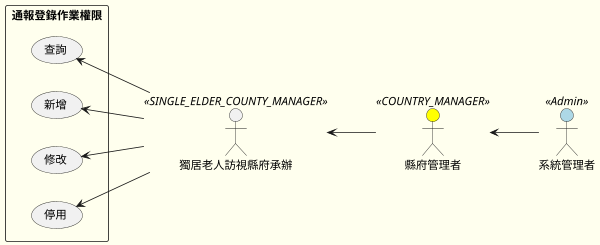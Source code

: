 @startuml

skinparam BackgroundColor #ffffee
scale 600 width

skinparam actor {
  BackgroundColor<<Admin>> LightBlue
  BackgroundColor<<COUNTRY_MANAGER>> Yellow
  BackgroundColor<<SINGLE_ELDER_NOTIFIER>> Purple
}

skinparam usecase {
  ArrowColor<<External>> DarkGreen
}

left to right direction

actor 系統管理者<<Admin>>
actor 縣府管理者<<COUNTRY_MANAGER>>
actor 獨居老人訪視縣府承辦<<SINGLE_ELDER_COUNTY_MANAGER>>

rectangle 通報登錄作業權限 {

  usecase QUERY as "查詢"
  usecase INSERT as "新增"
  usecase UPDATE as "修改"
  usecase RETRIEVE as "停用"

  INSERT <-- 獨居老人訪視縣府承辦
  QUERY <-- 獨居老人訪視縣府承辦
  RETRIEVE <-- 獨居老人訪視縣府承辦
  UPDATE <-- 獨居老人訪視縣府承辦

  縣府管理者 <-- 系統管理者
  獨居老人訪視縣府承辦 <-- 縣府管理者

}

@enduml
